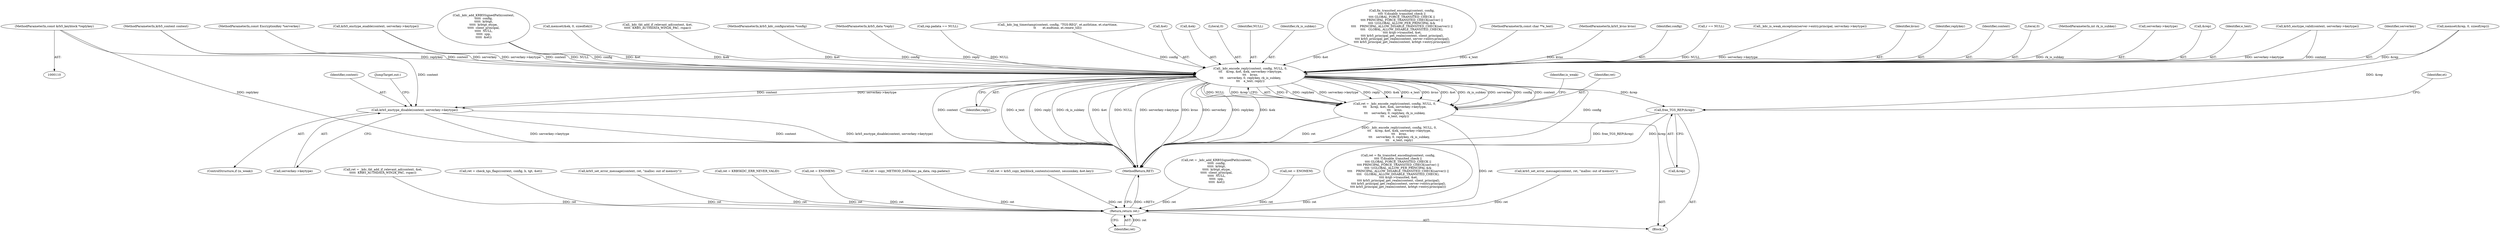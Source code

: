 digraph "0_heimdal_b1e699103f08d6a0ca46a122193c9da65f6cf837_1@pointer" {
"1000116" [label="(MethodParameterIn,const krb5_keyblock *replykey)"];
"1001033" [label="(Call,_kdc_encode_reply(context, config, NULL, 0,\n\t\t\t    &rep, &et, &ek, serverkey->keytype,\n\t\t\t    kvno,\n\t\t\t    serverkey, 0, replykey, rk_is_subkey,\n\t\t\t    e_text, reply))"];
"1001031" [label="(Call,ret = _kdc_encode_reply(context, config, NULL, 0,\n\t\t\t    &rep, &et, &ek, serverkey->keytype,\n\t\t\t    kvno,\n\t\t\t    serverkey, 0, replykey, rk_is_subkey,\n\t\t\t    e_text, reply))"];
"1001125" [label="(Return,return ret;)"];
"1001056" [label="(Call,krb5_enctype_disable(context, serverkey->keytype))"];
"1001062" [label="(Call,free_TGS_REP(&rep))"];
"1001054" [label="(ControlStructure,if (is_weak))"];
"1000914" [label="(Call,_kdc_log_timestamp(context, config, \"TGS-REQ\", et.authtime, et.starttime,\n\t\t       et.endtime, et.renew_till))"];
"1001049" [label="(Literal,0)"];
"1000952" [label="(Call,ret = _kdc_add_KRB5SignedPath(context,\n\t\t\t\t\t  config,\n\t\t\t\t\t  krbtgt,\n\t\t\t\t\t  krbtgt_etype,\n\t\t\t\t\t  client_principal,\n\t\t\t\t\t  NULL,\n\t\t\t\t\t  spp,\n\t\t\t\t\t  &et))"];
"1000117" [label="(MethodParameterIn,int rk_is_subkey)"];
"1001044" [label="(Call,serverkey->keytype)"];
"1001038" [label="(Call,&rep)"];
"1001052" [label="(Identifier,e_text)"];
"1001007" [label="(Call,krb5_enctype_valid(context, serverkey->keytype))"];
"1000843" [label="(Call,ret = ENOMEM)"];
"1001063" [label="(Call,&rep)"];
"1001048" [label="(Identifier,serverkey)"];
"1000118" [label="(MethodParameterIn,const EncryptionKey *serverkey)"];
"1001023" [label="(Call,krb5_enctype_enable(context, serverkey->keytype))"];
"1000954" [label="(Call,_kdc_add_KRB5SignedPath(context,\n\t\t\t\t\t  config,\n\t\t\t\t\t  krbtgt,\n\t\t\t\t\t  krbtgt_etype,\n\t\t\t\t\t  client_principal,\n\t\t\t\t\t  NULL,\n\t\t\t\t\t  spp,\n\t\t\t\t\t  &et))"];
"1000161" [label="(Call,memset(&ek, 0, sizeof(ek)))"];
"1001062" [label="(Call,free_TGS_REP(&rep))"];
"1000223" [label="(Call,ret = fix_transited_encoding(context, config,\n\t\t\t\t !f.disable_transited_check ||\n\t\t\t\t GLOBAL_FORCE_TRANSITED_CHECK ||\n\t\t\t\t PRINCIPAL_FORCE_TRANSITED_CHECK(server) ||\n\t\t\t\t !((GLOBAL_ALLOW_PER_PRINCIPAL &&\n\t\t\t\t    PRINCIPAL_ALLOW_DISABLE_TRANSITED_CHECK(server)) ||\n\t\t\t\t   GLOBAL_ALLOW_DISABLE_TRANSITED_CHECK),\n \t\t\t\t &tgt->transited, &et,\n \t\t\t\t krb5_principal_get_realm(context, client_principal),\n \t\t\t\t krb5_principal_get_realm(context, server->entry.principal),\n\t\t\t\t krb5_principal_get_realm(context, krbtgt->entry.principal)))"];
"1000786" [label="(Call,ret = krb5_copy_keyblock_contents(context, sessionkey, &et.key))"];
"1000691" [label="(Call,krb5_set_error_message(context, ret, \"malloc: out of memory\"))"];
"1001058" [label="(Call,serverkey->keytype)"];
"1000111" [label="(MethodParameterIn,krb5_context context)"];
"1000647" [label="(Call,_kdc_tkt_add_if_relevant_ad(context, &et,\n\t\t\t\t\t  KRB5_AUTHDATA_WIN2K_PAC, rspac))"];
"1001033" [label="(Call,_kdc_encode_reply(context, config, NULL, 0,\n\t\t\t    &rep, &et, &ek, serverkey->keytype,\n\t\t\t    kvno,\n\t\t\t    serverkey, 0, replykey, rk_is_subkey,\n\t\t\t    e_text, reply))"];
"1000112" [label="(MethodParameterIn,krb5_kdc_configuration *config)"];
"1000645" [label="(Call,ret = _kdc_tkt_add_if_relevant_ad(context, &et,\n\t\t\t\t\t  KRB5_AUTHDATA_WIN2K_PAC, rspac))"];
"1000133" [label="(MethodParameterIn,krb5_data *reply)"];
"1001057" [label="(Identifier,context)"];
"1000134" [label="(Block,)"];
"1001055" [label="(Identifier,is_weak)"];
"1000211" [label="(Call,ret = check_tgs_flags(context, config, b, tgt, &et))"];
"1000984" [label="(Call,rep.padata == NULL)"];
"1000149" [label="(Call,memset(&rep, 0, sizeof(rep)))"];
"1000723" [label="(Call,krb5_set_error_message(context, ret, \"malloc: out of memory\"))"];
"1001040" [label="(Call,&et)"];
"1001032" [label="(Identifier,ret)"];
"1001042" [label="(Call,&ek)"];
"1001037" [label="(Literal,0)"];
"1001036" [label="(Identifier,NULL)"];
"1001051" [label="(Identifier,rk_is_subkey)"];
"1001056" [label="(Call,krb5_enctype_disable(context, serverkey->keytype))"];
"1001031" [label="(Call,ret = _kdc_encode_reply(context, config, NULL, 0,\n\t\t\t    &rep, &et, &ek, serverkey->keytype,\n\t\t\t    kvno,\n\t\t\t    serverkey, 0, replykey, rk_is_subkey,\n\t\t\t    e_text, reply))"];
"1001053" [label="(Identifier,reply)"];
"1000225" [label="(Call,fix_transited_encoding(context, config,\n\t\t\t\t !f.disable_transited_check ||\n\t\t\t\t GLOBAL_FORCE_TRANSITED_CHECK ||\n\t\t\t\t PRINCIPAL_FORCE_TRANSITED_CHECK(server) ||\n\t\t\t\t !((GLOBAL_ALLOW_PER_PRINCIPAL &&\n\t\t\t\t    PRINCIPAL_ALLOW_DISABLE_TRANSITED_CHECK(server)) ||\n\t\t\t\t   GLOBAL_ALLOW_DISABLE_TRANSITED_CHECK),\n \t\t\t\t &tgt->transited, &et,\n \t\t\t\t krb5_principal_get_realm(context, client_principal),\n \t\t\t\t krb5_principal_get_realm(context, server->entry.principal),\n\t\t\t\t krb5_principal_get_realm(context, krbtgt->entry.principal)))"];
"1000132" [label="(MethodParameterIn,const char **e_text)"];
"1000116" [label="(MethodParameterIn,const krb5_keyblock *replykey)"];
"1000560" [label="(Call,ret = KRB5KDC_ERR_NEVER_VALID)"];
"1001068" [label="(Identifier,et)"];
"1000120" [label="(MethodParameterIn,krb5_kvno kvno)"];
"1001035" [label="(Identifier,config)"];
"1000941" [label="(Call,r == NULL)"];
"1001127" [label="(MethodReturn,RET)"];
"1001013" [label="(Call,_kdc_is_weak_exception(server->entry.principal, serverkey->keytype))"];
"1001125" [label="(Return,return ret;)"];
"1001061" [label="(JumpTarget,out:)"];
"1001047" [label="(Identifier,kvno)"];
"1001050" [label="(Identifier,replykey)"];
"1001034" [label="(Identifier,context)"];
"1001126" [label="(Identifier,ret)"];
"1000990" [label="(Call,ret = ENOMEM)"];
"1000994" [label="(Call,ret = copy_METHOD_DATA(enc_pa_data, rep.padata))"];
"1000116" -> "1000110"  [label="AST: "];
"1000116" -> "1001127"  [label="DDG: replykey"];
"1000116" -> "1001033"  [label="DDG: replykey"];
"1001033" -> "1001031"  [label="AST: "];
"1001033" -> "1001053"  [label="CFG: "];
"1001034" -> "1001033"  [label="AST: "];
"1001035" -> "1001033"  [label="AST: "];
"1001036" -> "1001033"  [label="AST: "];
"1001037" -> "1001033"  [label="AST: "];
"1001038" -> "1001033"  [label="AST: "];
"1001040" -> "1001033"  [label="AST: "];
"1001042" -> "1001033"  [label="AST: "];
"1001044" -> "1001033"  [label="AST: "];
"1001047" -> "1001033"  [label="AST: "];
"1001048" -> "1001033"  [label="AST: "];
"1001049" -> "1001033"  [label="AST: "];
"1001050" -> "1001033"  [label="AST: "];
"1001051" -> "1001033"  [label="AST: "];
"1001052" -> "1001033"  [label="AST: "];
"1001053" -> "1001033"  [label="AST: "];
"1001031" -> "1001033"  [label="CFG: "];
"1001033" -> "1001127"  [label="DDG: rk_is_subkey"];
"1001033" -> "1001127"  [label="DDG: &et"];
"1001033" -> "1001127"  [label="DDG: NULL"];
"1001033" -> "1001127"  [label="DDG: serverkey->keytype"];
"1001033" -> "1001127"  [label="DDG: kvno"];
"1001033" -> "1001127"  [label="DDG: serverkey"];
"1001033" -> "1001127"  [label="DDG: replykey"];
"1001033" -> "1001127"  [label="DDG: &ek"];
"1001033" -> "1001127"  [label="DDG: config"];
"1001033" -> "1001127"  [label="DDG: context"];
"1001033" -> "1001127"  [label="DDG: e_text"];
"1001033" -> "1001127"  [label="DDG: reply"];
"1001033" -> "1001031"  [label="DDG: 0"];
"1001033" -> "1001031"  [label="DDG: replykey"];
"1001033" -> "1001031"  [label="DDG: serverkey->keytype"];
"1001033" -> "1001031"  [label="DDG: reply"];
"1001033" -> "1001031"  [label="DDG: &ek"];
"1001033" -> "1001031"  [label="DDG: e_text"];
"1001033" -> "1001031"  [label="DDG: kvno"];
"1001033" -> "1001031"  [label="DDG: &et"];
"1001033" -> "1001031"  [label="DDG: rk_is_subkey"];
"1001033" -> "1001031"  [label="DDG: serverkey"];
"1001033" -> "1001031"  [label="DDG: config"];
"1001033" -> "1001031"  [label="DDG: context"];
"1001033" -> "1001031"  [label="DDG: NULL"];
"1001033" -> "1001031"  [label="DDG: &rep"];
"1001023" -> "1001033"  [label="DDG: context"];
"1001023" -> "1001033"  [label="DDG: serverkey->keytype"];
"1001007" -> "1001033"  [label="DDG: context"];
"1001007" -> "1001033"  [label="DDG: serverkey->keytype"];
"1000111" -> "1001033"  [label="DDG: context"];
"1000914" -> "1001033"  [label="DDG: config"];
"1000954" -> "1001033"  [label="DDG: config"];
"1000954" -> "1001033"  [label="DDG: NULL"];
"1000954" -> "1001033"  [label="DDG: &et"];
"1000112" -> "1001033"  [label="DDG: config"];
"1000984" -> "1001033"  [label="DDG: NULL"];
"1000941" -> "1001033"  [label="DDG: NULL"];
"1000149" -> "1001033"  [label="DDG: &rep"];
"1000647" -> "1001033"  [label="DDG: &et"];
"1000225" -> "1001033"  [label="DDG: &et"];
"1000161" -> "1001033"  [label="DDG: &ek"];
"1001013" -> "1001033"  [label="DDG: serverkey->keytype"];
"1000120" -> "1001033"  [label="DDG: kvno"];
"1000118" -> "1001033"  [label="DDG: serverkey"];
"1000117" -> "1001033"  [label="DDG: rk_is_subkey"];
"1000132" -> "1001033"  [label="DDG: e_text"];
"1000133" -> "1001033"  [label="DDG: reply"];
"1001033" -> "1001056"  [label="DDG: context"];
"1001033" -> "1001056"  [label="DDG: serverkey->keytype"];
"1001033" -> "1001062"  [label="DDG: &rep"];
"1001031" -> "1000134"  [label="AST: "];
"1001032" -> "1001031"  [label="AST: "];
"1001055" -> "1001031"  [label="CFG: "];
"1001031" -> "1001127"  [label="DDG: _kdc_encode_reply(context, config, NULL, 0,\n\t\t\t    &rep, &et, &ek, serverkey->keytype,\n\t\t\t    kvno,\n\t\t\t    serverkey, 0, replykey, rk_is_subkey,\n\t\t\t    e_text, reply)"];
"1001031" -> "1001127"  [label="DDG: ret"];
"1001031" -> "1001125"  [label="DDG: ret"];
"1001125" -> "1000134"  [label="AST: "];
"1001125" -> "1001126"  [label="CFG: "];
"1001126" -> "1001125"  [label="AST: "];
"1001127" -> "1001125"  [label="CFG: "];
"1001125" -> "1001127"  [label="DDG: <RET>"];
"1001126" -> "1001125"  [label="DDG: ret"];
"1000691" -> "1001125"  [label="DDG: ret"];
"1000645" -> "1001125"  [label="DDG: ret"];
"1000952" -> "1001125"  [label="DDG: ret"];
"1000843" -> "1001125"  [label="DDG: ret"];
"1000990" -> "1001125"  [label="DDG: ret"];
"1000786" -> "1001125"  [label="DDG: ret"];
"1000211" -> "1001125"  [label="DDG: ret"];
"1000723" -> "1001125"  [label="DDG: ret"];
"1000994" -> "1001125"  [label="DDG: ret"];
"1000560" -> "1001125"  [label="DDG: ret"];
"1000223" -> "1001125"  [label="DDG: ret"];
"1001056" -> "1001054"  [label="AST: "];
"1001056" -> "1001058"  [label="CFG: "];
"1001057" -> "1001056"  [label="AST: "];
"1001058" -> "1001056"  [label="AST: "];
"1001061" -> "1001056"  [label="CFG: "];
"1001056" -> "1001127"  [label="DDG: context"];
"1001056" -> "1001127"  [label="DDG: krb5_enctype_disable(context, serverkey->keytype)"];
"1001056" -> "1001127"  [label="DDG: serverkey->keytype"];
"1000111" -> "1001056"  [label="DDG: context"];
"1001062" -> "1000134"  [label="AST: "];
"1001062" -> "1001063"  [label="CFG: "];
"1001063" -> "1001062"  [label="AST: "];
"1001068" -> "1001062"  [label="CFG: "];
"1001062" -> "1001127"  [label="DDG: free_TGS_REP(&rep)"];
"1001062" -> "1001127"  [label="DDG: &rep"];
"1000149" -> "1001062"  [label="DDG: &rep"];
}
